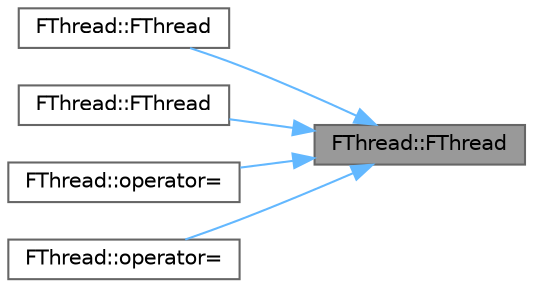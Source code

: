 digraph "FThread::FThread"
{
 // INTERACTIVE_SVG=YES
 // LATEX_PDF_SIZE
  bgcolor="transparent";
  edge [fontname=Helvetica,fontsize=10,labelfontname=Helvetica,labelfontsize=10];
  node [fontname=Helvetica,fontsize=10,shape=box,height=0.2,width=0.4];
  rankdir="RL";
  Node1 [id="Node000001",label="FThread::FThread",height=0.2,width=0.4,color="gray40", fillcolor="grey60", style="filled", fontcolor="black",tooltip="Creates new \"empty\" thread object that doesn't represent a system thread."];
  Node1 -> Node2 [id="edge1_Node000001_Node000002",dir="back",color="steelblue1",style="solid",tooltip=" "];
  Node2 [id="Node000002",label="FThread::FThread",height=0.2,width=0.4,color="grey40", fillcolor="white", style="filled",URL="$d4/d3b/classFThread.html#a3ca199a54b52610e6bf2f6a79f8ae799",tooltip=" "];
  Node1 -> Node3 [id="edge2_Node000001_Node000003",dir="back",color="steelblue1",style="solid",tooltip=" "];
  Node3 [id="Node000003",label="FThread::FThread",height=0.2,width=0.4,color="grey40", fillcolor="white", style="filled",URL="$d4/d3b/classFThread.html#a65ecef594cb476113de8db81754475fe",tooltip=" "];
  Node1 -> Node4 [id="edge3_Node000001_Node000004",dir="back",color="steelblue1",style="solid",tooltip=" "];
  Node4 [id="Node000004",label="FThread::operator=",height=0.2,width=0.4,color="grey40", fillcolor="white", style="filled",URL="$d4/d3b/classFThread.html#a808dde30ceeca17a94c62eb9abcf6f78",tooltip=" "];
  Node1 -> Node5 [id="edge4_Node000001_Node000005",dir="back",color="steelblue1",style="solid",tooltip=" "];
  Node5 [id="Node000005",label="FThread::operator=",height=0.2,width=0.4,color="grey40", fillcolor="white", style="filled",URL="$d4/d3b/classFThread.html#aee6ee4fc4ac5017c79532f51891bf9a6",tooltip="Move assignment operator."];
}
